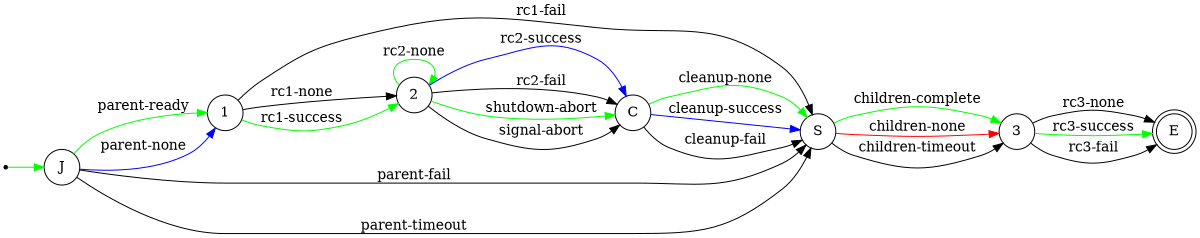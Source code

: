 // Usage: dot -Tpng file.dot -o file.png

digraph finite_state_machine {
    rankdir=LR;
    size="8,5"

    node [shape = point ]; N
    node [shape = doublecircle ]; E

    node [shape = circle];
    N -> J [ color= "green" ];
    J -> 1 [ label = "parent-ready", color = "green" ];
    J -> 1 [ label = "parent-none", color = "blue" ];
    J -> S [ label = "parent-fail" ];
    J -> S [ label = "parent-timeout" ];
    1 -> 2 [ label = "rc1-none" ];
    1 -> 2 [ label = "rc1-success", color = "green" ];
    1 -> S [ label = "rc1-fail" ];
    2 -> 2 [ label = "rc2-none", color = "green" ];
    2 -> C [ label = "rc2-success", color = "blue" ];
    2 -> C [ label = "rc2-fail" ];
    2 -> C [ label = "shutdown-abort", color = "green" ];
    2 -> C [ label = "signal-abort" ];
    C -> S [ label = "cleanup-none", color = "green" ];
    C -> S [ label = "cleanup-success", color = "blue" ];
    C -> S [ label = "cleanup-fail" ];
    S -> 3 [ label = "children-complete", color = "green" ];
    S -> 3 [ label = "children-none", color = "red" ];
    S -> 3 [ label = "children-timeout" ];
    3 -> E [ label = "rc3-none" ];
    3 -> E [ label = "rc3-success", color = "green" ];
    3 -> E [ label = "rc3-fail" ];
}
